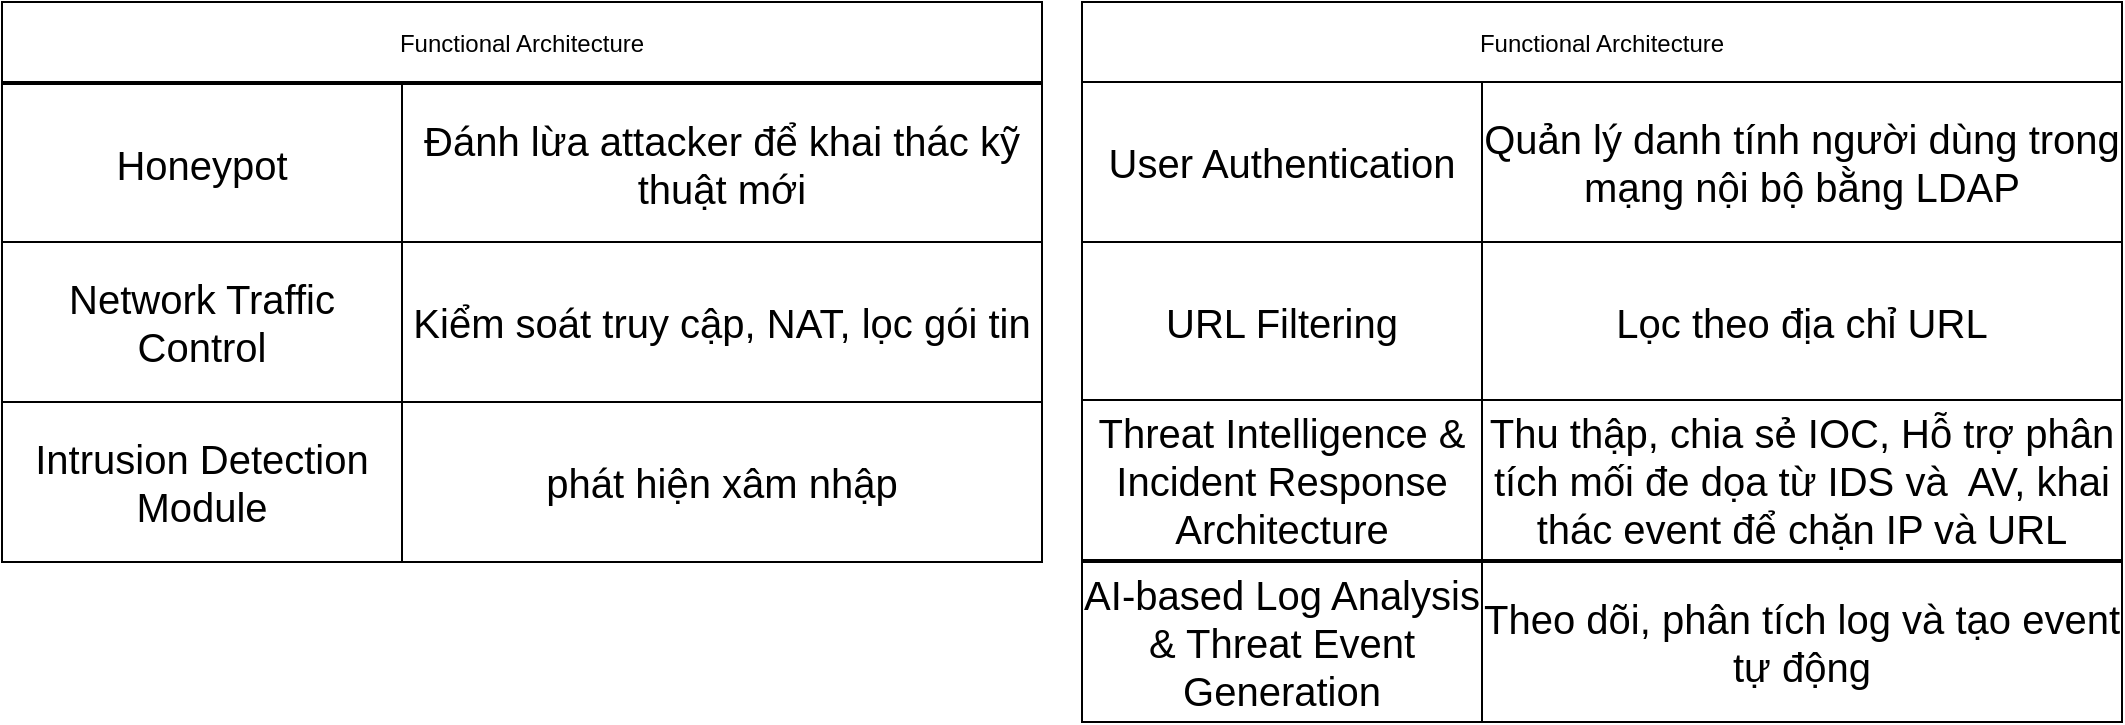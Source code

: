 <mxfile version="27.0.9" pages="4">
  <diagram id="W5bx08cZZ7v7f4tbOv1-" name="Functional Architecture">
    <mxGraphModel dx="359" dy="618" grid="1" gridSize="10" guides="1" tooltips="1" connect="1" arrows="1" fold="1" page="1" pageScale="1" pageWidth="827" pageHeight="1169" math="0" shadow="0">
      <root>
        <mxCell id="0" />
        <mxCell id="1" parent="0" />
        <mxCell id="JuSISAW7sIvU3hPseay5-13" value="Functional Architecture" style="shape=table;childLayout=tableLayout;startSize=40;collapsible=0;recursiveResize=0;expand=0;" parent="1" vertex="1">
          <mxGeometry x="120" y="200" width="520.0" height="280" as="geometry" />
        </mxCell>
        <mxCell id="JuSISAW7sIvU3hPseay5-14" value="" style="shape=tableRow;horizontal=0;swimlaneHead=0;swimlaneBody=0;top=0;left=0;strokeColor=inherit;bottom=0;right=0;dropTarget=0;fontStyle=0;fillColor=none;points=[[0,0.5],[1,0.5]];portConstraint=eastwest;startSize=0;collapsible=0;recursiveResize=0;expand=0;" parent="JuSISAW7sIvU3hPseay5-13" vertex="1">
          <mxGeometry y="40" width="520.0" height="80" as="geometry" />
        </mxCell>
        <mxCell id="JuSISAW7sIvU3hPseay5-15" value="" style="swimlane;swimlaneHead=0;swimlaneBody=0;fontStyle=0;strokeColor=inherit;connectable=0;fillColor=none;startSize=0;collapsible=0;recursiveResize=0;expand=0;" parent="JuSISAW7sIvU3hPseay5-14" vertex="1">
          <mxGeometry width="200" height="80" as="geometry">
            <mxRectangle width="200" height="80" as="alternateBounds" />
          </mxGeometry>
        </mxCell>
        <mxCell id="xKHZZtnygQGAmj8g7xMl-1" value="&lt;font style=&quot;font-size: 20px;&quot;&gt;Honeypot&lt;/font&gt;" style="whiteSpace=wrap;html=1;" parent="JuSISAW7sIvU3hPseay5-15" vertex="1">
          <mxGeometry y="1" width="200" height="79" as="geometry" />
        </mxCell>
        <mxCell id="JuSISAW7sIvU3hPseay5-16" value="" style="swimlane;swimlaneHead=0;swimlaneBody=0;fontStyle=0;strokeColor=inherit;connectable=0;fillColor=none;startSize=0;collapsible=0;recursiveResize=0;expand=0;" parent="JuSISAW7sIvU3hPseay5-14" vertex="1">
          <mxGeometry x="200" width="320" height="80" as="geometry">
            <mxRectangle width="320" height="80" as="alternateBounds" />
          </mxGeometry>
        </mxCell>
        <mxCell id="xKHZZtnygQGAmj8g7xMl-2" value="&lt;span style=&quot;font-size: 20px;&quot;&gt;Đánh lừa attacker để khai thác kỹ thuật mới&lt;/span&gt;" style="whiteSpace=wrap;html=1;" parent="JuSISAW7sIvU3hPseay5-16" vertex="1">
          <mxGeometry y="1" width="320" height="79" as="geometry" />
        </mxCell>
        <mxCell id="JuSISAW7sIvU3hPseay5-17" value="" style="shape=tableRow;horizontal=0;swimlaneHead=0;swimlaneBody=0;top=0;left=0;strokeColor=inherit;bottom=0;right=0;dropTarget=0;fontStyle=0;fillColor=none;points=[[0,0.5],[1,0.5]];portConstraint=eastwest;startSize=0;collapsible=0;recursiveResize=0;expand=0;" parent="JuSISAW7sIvU3hPseay5-13" vertex="1">
          <mxGeometry y="120" width="520.0" height="80" as="geometry" />
        </mxCell>
        <mxCell id="JuSISAW7sIvU3hPseay5-18" value="" style="swimlane;swimlaneHead=0;swimlaneBody=0;fontStyle=0;connectable=0;strokeColor=inherit;fillColor=none;startSize=0;collapsible=0;recursiveResize=0;expand=0;" parent="JuSISAW7sIvU3hPseay5-17" vertex="1">
          <mxGeometry width="200" height="80" as="geometry">
            <mxRectangle width="200" height="80" as="alternateBounds" />
          </mxGeometry>
        </mxCell>
        <mxCell id="xKHZZtnygQGAmj8g7xMl-3" value="&lt;font style=&quot;font-size: 20px;&quot;&gt;Network Traffic Control&lt;/font&gt;" style="whiteSpace=wrap;html=1;" parent="JuSISAW7sIvU3hPseay5-18" vertex="1">
          <mxGeometry width="200" height="80" as="geometry" />
        </mxCell>
        <mxCell id="JuSISAW7sIvU3hPseay5-19" value="" style="swimlane;swimlaneHead=0;swimlaneBody=0;fontStyle=0;connectable=0;strokeColor=inherit;fillColor=none;startSize=0;collapsible=0;recursiveResize=0;expand=0;" parent="JuSISAW7sIvU3hPseay5-17" vertex="1">
          <mxGeometry x="200" width="320" height="80" as="geometry">
            <mxRectangle width="320" height="80" as="alternateBounds" />
          </mxGeometry>
        </mxCell>
        <mxCell id="xKHZZtnygQGAmj8g7xMl-4" value="&lt;font style=&quot;font-size: 20px;&quot;&gt;Kiểm soát truy cập, NAT, lọc gói tin&lt;/font&gt;" style="whiteSpace=wrap;html=1;" parent="JuSISAW7sIvU3hPseay5-19" vertex="1">
          <mxGeometry width="320" height="80" as="geometry" />
        </mxCell>
        <mxCell id="JuSISAW7sIvU3hPseay5-20" value="" style="shape=tableRow;horizontal=0;swimlaneHead=0;swimlaneBody=0;top=0;left=0;strokeColor=inherit;bottom=0;right=0;dropTarget=0;fontStyle=0;fillColor=none;points=[[0,0.5],[1,0.5]];portConstraint=eastwest;startSize=0;collapsible=0;recursiveResize=0;expand=0;" parent="JuSISAW7sIvU3hPseay5-13" vertex="1">
          <mxGeometry y="200" width="520.0" height="80" as="geometry" />
        </mxCell>
        <mxCell id="JuSISAW7sIvU3hPseay5-21" value="" style="swimlane;swimlaneHead=0;swimlaneBody=0;fontStyle=0;connectable=0;strokeColor=inherit;fillColor=none;startSize=0;collapsible=0;recursiveResize=0;expand=0;" parent="JuSISAW7sIvU3hPseay5-20" vertex="1">
          <mxGeometry width="200" height="80" as="geometry">
            <mxRectangle width="200" height="80" as="alternateBounds" />
          </mxGeometry>
        </mxCell>
        <mxCell id="xKHZZtnygQGAmj8g7xMl-5" value="&lt;span style=&quot;font-size: 20px;&quot;&gt;Intrusion Detection Module&lt;/span&gt;" style="whiteSpace=wrap;html=1;" parent="JuSISAW7sIvU3hPseay5-21" vertex="1">
          <mxGeometry width="200" height="80" as="geometry" />
        </mxCell>
        <mxCell id="JuSISAW7sIvU3hPseay5-22" value="" style="swimlane;swimlaneHead=0;swimlaneBody=0;fontStyle=0;connectable=0;strokeColor=inherit;fillColor=none;startSize=0;collapsible=0;recursiveResize=0;expand=0;" parent="JuSISAW7sIvU3hPseay5-20" vertex="1">
          <mxGeometry x="200" width="320" height="80" as="geometry">
            <mxRectangle width="320" height="80" as="alternateBounds" />
          </mxGeometry>
        </mxCell>
        <mxCell id="xKHZZtnygQGAmj8g7xMl-6" value="&lt;font style=&quot;font-size: 20px;&quot;&gt;phát hiện xâm nhập&lt;/font&gt;" style="whiteSpace=wrap;html=1;" parent="JuSISAW7sIvU3hPseay5-22" vertex="1">
          <mxGeometry width="320" height="80" as="geometry" />
        </mxCell>
        <mxCell id="-5YSXQOPqyICx6npvXhQ-83" value="Functional Architecture" style="shape=table;childLayout=tableLayout;startSize=40;collapsible=0;recursiveResize=0;expand=0;" parent="1" vertex="1">
          <mxGeometry x="660" y="200" width="520.0" height="360" as="geometry" />
        </mxCell>
        <mxCell id="-5YSXQOPqyICx6npvXhQ-104" value="" style="shape=tableRow;horizontal=0;swimlaneHead=0;swimlaneBody=0;top=0;left=0;strokeColor=inherit;bottom=0;right=0;dropTarget=0;fontStyle=0;fillColor=none;points=[[0,0.5],[1,0.5]];portConstraint=eastwest;startSize=0;collapsible=0;recursiveResize=0;expand=0;" parent="-5YSXQOPqyICx6npvXhQ-83" vertex="1">
          <mxGeometry y="40" width="520.0" height="80" as="geometry" />
        </mxCell>
        <mxCell id="-5YSXQOPqyICx6npvXhQ-105" value="" style="swimlane;swimlaneHead=0;swimlaneBody=0;fontStyle=0;connectable=0;strokeColor=inherit;fillColor=none;startSize=0;collapsible=0;recursiveResize=0;expand=0;" parent="-5YSXQOPqyICx6npvXhQ-104" vertex="1">
          <mxGeometry width="200" height="80" as="geometry">
            <mxRectangle width="200" height="80" as="alternateBounds" />
          </mxGeometry>
        </mxCell>
        <mxCell id="-5YSXQOPqyICx6npvXhQ-106" value="&lt;font style=&quot;font-size: 20px;&quot;&gt;User Authentication&lt;/font&gt;" style="whiteSpace=wrap;html=1;" parent="-5YSXQOPqyICx6npvXhQ-105" vertex="1">
          <mxGeometry width="200" height="80" as="geometry" />
        </mxCell>
        <mxCell id="-5YSXQOPqyICx6npvXhQ-107" value="" style="swimlane;swimlaneHead=0;swimlaneBody=0;fontStyle=0;connectable=0;strokeColor=inherit;fillColor=none;startSize=0;collapsible=0;recursiveResize=0;expand=0;" parent="-5YSXQOPqyICx6npvXhQ-104" vertex="1">
          <mxGeometry x="200" width="320" height="80" as="geometry">
            <mxRectangle width="320" height="80" as="alternateBounds" />
          </mxGeometry>
        </mxCell>
        <mxCell id="-5YSXQOPqyICx6npvXhQ-108" value="&lt;font style=&quot;font-size: 20px;&quot;&gt;Quản lý danh tính người dùng trong mạng nội bộ bằng LDAP&lt;/font&gt;" style="whiteSpace=wrap;html=1;" parent="-5YSXQOPqyICx6npvXhQ-107" vertex="1">
          <mxGeometry width="320" height="80" as="geometry" />
        </mxCell>
        <mxCell id="-5YSXQOPqyICx6npvXhQ-109" style="shape=tableRow;horizontal=0;swimlaneHead=0;swimlaneBody=0;top=0;left=0;strokeColor=inherit;bottom=0;right=0;dropTarget=0;fontStyle=0;fillColor=none;points=[[0,0.5],[1,0.5]];portConstraint=eastwest;startSize=0;collapsible=0;recursiveResize=0;expand=0;" parent="-5YSXQOPqyICx6npvXhQ-83" vertex="1">
          <mxGeometry y="120" width="520.0" height="79" as="geometry" />
        </mxCell>
        <mxCell id="-5YSXQOPqyICx6npvXhQ-110" style="swimlane;swimlaneHead=0;swimlaneBody=0;fontStyle=0;connectable=0;strokeColor=inherit;fillColor=none;startSize=0;collapsible=0;recursiveResize=0;expand=0;" parent="-5YSXQOPqyICx6npvXhQ-109" vertex="1">
          <mxGeometry width="200" height="79" as="geometry">
            <mxRectangle width="200" height="79" as="alternateBounds" />
          </mxGeometry>
        </mxCell>
        <mxCell id="-5YSXQOPqyICx6npvXhQ-111" value="&lt;font style=&quot;font-size: 20px;&quot;&gt;URL Filtering&lt;/font&gt;" style="whiteSpace=wrap;html=1;" parent="-5YSXQOPqyICx6npvXhQ-110" vertex="1">
          <mxGeometry width="200" height="80" as="geometry" />
        </mxCell>
        <mxCell id="-5YSXQOPqyICx6npvXhQ-112" style="swimlane;swimlaneHead=0;swimlaneBody=0;fontStyle=0;connectable=0;strokeColor=inherit;fillColor=none;startSize=0;collapsible=0;recursiveResize=0;expand=0;" parent="-5YSXQOPqyICx6npvXhQ-109" vertex="1">
          <mxGeometry x="200" width="320" height="79" as="geometry">
            <mxRectangle width="320" height="79" as="alternateBounds" />
          </mxGeometry>
        </mxCell>
        <mxCell id="-5YSXQOPqyICx6npvXhQ-113" value="&lt;font style=&quot;font-size: 20px;&quot;&gt;Lọc theo địa chỉ URL&lt;/font&gt;" style="whiteSpace=wrap;html=1;" parent="-5YSXQOPqyICx6npvXhQ-112" vertex="1">
          <mxGeometry width="320" height="80" as="geometry" />
        </mxCell>
        <mxCell id="-5YSXQOPqyICx6npvXhQ-114" style="shape=tableRow;horizontal=0;swimlaneHead=0;swimlaneBody=0;top=0;left=0;strokeColor=inherit;bottom=0;right=0;dropTarget=0;fontStyle=0;fillColor=none;points=[[0,0.5],[1,0.5]];portConstraint=eastwest;startSize=0;collapsible=0;recursiveResize=0;expand=0;" parent="-5YSXQOPqyICx6npvXhQ-83" vertex="1">
          <mxGeometry y="199" width="520.0" height="81" as="geometry" />
        </mxCell>
        <mxCell id="-5YSXQOPqyICx6npvXhQ-115" style="swimlane;swimlaneHead=0;swimlaneBody=0;fontStyle=0;connectable=0;strokeColor=inherit;fillColor=none;startSize=0;collapsible=0;recursiveResize=0;expand=0;" parent="-5YSXQOPqyICx6npvXhQ-114" vertex="1">
          <mxGeometry width="200" height="81" as="geometry">
            <mxRectangle width="200" height="81" as="alternateBounds" />
          </mxGeometry>
        </mxCell>
        <mxCell id="-5YSXQOPqyICx6npvXhQ-116" value="&lt;font style=&quot;font-size: 20px;&quot;&gt;Threat Intelligence &amp;amp; Incident Response Architecture&lt;/font&gt;" style="whiteSpace=wrap;html=1;" parent="-5YSXQOPqyICx6npvXhQ-115" vertex="1">
          <mxGeometry width="200" height="80" as="geometry" />
        </mxCell>
        <mxCell id="-5YSXQOPqyICx6npvXhQ-117" style="swimlane;swimlaneHead=0;swimlaneBody=0;fontStyle=0;connectable=0;strokeColor=inherit;fillColor=none;startSize=0;collapsible=0;recursiveResize=0;expand=0;" parent="-5YSXQOPqyICx6npvXhQ-114" vertex="1">
          <mxGeometry x="200" width="320" height="81" as="geometry">
            <mxRectangle width="320" height="81" as="alternateBounds" />
          </mxGeometry>
        </mxCell>
        <mxCell id="-5YSXQOPqyICx6npvXhQ-118" value="&lt;font style=&quot;font-size: 20px;&quot;&gt;Thu thập, chia sẻ IOC,&amp;nbsp;Hỗ trợ phân tích mối đe dọa từ IDS và&amp;nbsp; AV,&amp;nbsp;&lt;span style=&quot;background-color: transparent; color: light-dark(rgb(0, 0, 0), rgb(255, 255, 255));&quot;&gt;khai thác event để chặn IP và URL&lt;/span&gt;&lt;/font&gt;" style="whiteSpace=wrap;html=1;" parent="-5YSXQOPqyICx6npvXhQ-117" vertex="1">
          <mxGeometry width="320" height="80" as="geometry" />
        </mxCell>
        <mxCell id="-5YSXQOPqyICx6npvXhQ-119" style="shape=tableRow;horizontal=0;swimlaneHead=0;swimlaneBody=0;top=0;left=0;strokeColor=inherit;bottom=0;right=0;dropTarget=0;fontStyle=0;fillColor=none;points=[[0,0.5],[1,0.5]];portConstraint=eastwest;startSize=0;collapsible=0;recursiveResize=0;expand=0;" parent="-5YSXQOPqyICx6npvXhQ-83" vertex="1">
          <mxGeometry y="280" width="520.0" height="80" as="geometry" />
        </mxCell>
        <mxCell id="-5YSXQOPqyICx6npvXhQ-120" style="swimlane;swimlaneHead=0;swimlaneBody=0;fontStyle=0;connectable=0;strokeColor=inherit;fillColor=none;startSize=0;collapsible=0;recursiveResize=0;expand=0;" parent="-5YSXQOPqyICx6npvXhQ-119" vertex="1">
          <mxGeometry width="200" height="80" as="geometry">
            <mxRectangle width="200" height="80" as="alternateBounds" />
          </mxGeometry>
        </mxCell>
        <mxCell id="-5YSXQOPqyICx6npvXhQ-121" value="&lt;font style=&quot;font-size: 20px;&quot;&gt;AI-based Log Analysis &amp;amp; Threat Event Generation&lt;/font&gt;" style="whiteSpace=wrap;html=1;" parent="-5YSXQOPqyICx6npvXhQ-120" vertex="1">
          <mxGeometry width="200" height="80" as="geometry" />
        </mxCell>
        <mxCell id="-5YSXQOPqyICx6npvXhQ-122" style="swimlane;swimlaneHead=0;swimlaneBody=0;fontStyle=0;connectable=0;strokeColor=inherit;fillColor=none;startSize=0;collapsible=0;recursiveResize=0;expand=0;" parent="-5YSXQOPqyICx6npvXhQ-119" vertex="1">
          <mxGeometry x="200" width="320" height="80" as="geometry">
            <mxRectangle width="320" height="80" as="alternateBounds" />
          </mxGeometry>
        </mxCell>
        <mxCell id="-5YSXQOPqyICx6npvXhQ-123" value="&lt;font style=&quot;font-size: 20px;&quot;&gt;Theo dõi, phân tích log và tạo event tự động&lt;/font&gt;" style="whiteSpace=wrap;html=1;" parent="-5YSXQOPqyICx6npvXhQ-122" vertex="1">
          <mxGeometry width="320" height="80" as="geometry" />
        </mxCell>
      </root>
    </mxGraphModel>
  </diagram>
  <diagram id="NOrHJPYJ1hd9nbYk1TLY" name="Application/Data Architecture">
    <mxGraphModel dx="1281" dy="626" grid="1" gridSize="10" guides="1" tooltips="1" connect="1" arrows="1" fold="1" page="1" pageScale="1" pageWidth="827" pageHeight="1169" math="0" shadow="0">
      <root>
        <mxCell id="0" />
        <mxCell id="1" parent="0" />
        <mxCell id="ZjFUTA1ldBLpVZjNxadu-1" value="&lt;font style=&quot;font-size: 20px;&quot;&gt;USER&lt;/font&gt;" style="rounded=0;whiteSpace=wrap;html=1;" parent="1" vertex="1">
          <mxGeometry y="340" width="120" height="80" as="geometry" />
        </mxCell>
        <mxCell id="ZjFUTA1ldBLpVZjNxadu-2" value="&lt;font style=&quot;font-size: 20px;&quot;&gt;Squid proxy&lt;/font&gt;" style="rounded=0;whiteSpace=wrap;html=1;" parent="1" vertex="1">
          <mxGeometry x="440" y="240" width="120" height="80" as="geometry" />
        </mxCell>
        <mxCell id="ZjFUTA1ldBLpVZjNxadu-3" value="&lt;font style=&quot;font-size: 20px;&quot;&gt;LDAP&lt;/font&gt;" style="rounded=0;whiteSpace=wrap;html=1;" parent="1" vertex="1">
          <mxGeometry x="440" y="120" width="120" height="80" as="geometry" />
        </mxCell>
        <mxCell id="ZjFUTA1ldBLpVZjNxadu-4" value="&lt;font style=&quot;font-size: 20px;&quot;&gt;Internet&lt;/font&gt;" style="ellipse;shape=cloud;whiteSpace=wrap;html=1;direction=west;" parent="1" vertex="1">
          <mxGeometry x="640" y="280" width="159" height="120" as="geometry" />
        </mxCell>
        <mxCell id="ZjFUTA1ldBLpVZjNxadu-6" value="&lt;font style=&quot;font-size: 20px;&quot;&gt;BlackList&lt;/font&gt;" style="ellipse;whiteSpace=wrap;html=1;" parent="1" vertex="1">
          <mxGeometry x="320" y="240" width="80" height="80" as="geometry" />
        </mxCell>
        <mxCell id="ZjFUTA1ldBLpVZjNxadu-12" value="" style="endArrow=none;html=1;rounded=0;entryX=0;entryY=0.5;entryDx=0;entryDy=0;exitX=1;exitY=0.5;exitDx=0;exitDy=0;" parent="1" source="ZjFUTA1ldBLpVZjNxadu-6" target="ZjFUTA1ldBLpVZjNxadu-2" edge="1">
          <mxGeometry width="50" height="50" relative="1" as="geometry">
            <mxPoint x="460" y="360" as="sourcePoint" />
            <mxPoint x="320" y="420" as="targetPoint" />
          </mxGeometry>
        </mxCell>
        <mxCell id="ZjFUTA1ldBLpVZjNxadu-13" value="" style="endArrow=classic;startArrow=classic;html=1;rounded=0;entryX=0.5;entryY=1;entryDx=0;entryDy=0;exitX=0.5;exitY=0;exitDx=0;exitDy=0;" parent="1" source="ZjFUTA1ldBLpVZjNxadu-2" target="ZjFUTA1ldBLpVZjNxadu-3" edge="1">
          <mxGeometry width="50" height="50" relative="1" as="geometry">
            <mxPoint x="460" y="280" as="sourcePoint" />
            <mxPoint x="460" y="240" as="targetPoint" />
          </mxGeometry>
        </mxCell>
        <mxCell id="ZjFUTA1ldBLpVZjNxadu-17" value="&lt;font style=&quot;font-size: 20px;&quot;&gt;IPTABLES&lt;/font&gt;" style="rounded=0;whiteSpace=wrap;html=1;" parent="1" vertex="1">
          <mxGeometry x="160" y="440" width="120" height="80" as="geometry" />
        </mxCell>
        <mxCell id="ZjFUTA1ldBLpVZjNxadu-19" value="&lt;font style=&quot;font-size: 20px;&quot;&gt;Suricata&lt;/font&gt;" style="rounded=0;whiteSpace=wrap;html=1;" parent="1" vertex="1">
          <mxGeometry x="440" y="440" width="120" height="80" as="geometry" />
        </mxCell>
        <mxCell id="ZjFUTA1ldBLpVZjNxadu-27" value="&lt;font style=&quot;font-size: 20px;&quot;&gt;MISP&lt;/font&gt;" style="rounded=0;whiteSpace=wrap;html=1;" parent="1" vertex="1">
          <mxGeometry x="160" y="240" width="120" height="80" as="geometry" />
        </mxCell>
        <mxCell id="ZjFUTA1ldBLpVZjNxadu-28" value="" style="endArrow=classic;startArrow=classic;html=1;rounded=0;" parent="1" target="ZjFUTA1ldBLpVZjNxadu-4" edge="1">
          <mxGeometry width="50" height="50" relative="1" as="geometry">
            <mxPoint x="560" y="340" as="sourcePoint" />
            <mxPoint x="640" y="360" as="targetPoint" />
          </mxGeometry>
        </mxCell>
        <mxCell id="j1oyulVFh6VBeBpYVi5x-2" value="" style="edgeLabel;html=1;align=center;verticalAlign=middle;resizable=0;points=[];strokeColor=default;fontFamily=Helvetica;fontSize=12;fontColor=default;fillColor=default;" parent="ZjFUTA1ldBLpVZjNxadu-28" vertex="1" connectable="0">
          <mxGeometry x="-0.17" y="-3" relative="1" as="geometry">
            <mxPoint as="offset" />
          </mxGeometry>
        </mxCell>
        <mxCell id="j1oyulVFh6VBeBpYVi5x-3" value="" style="edgeLabel;html=1;align=center;verticalAlign=middle;resizable=0;points=[];strokeColor=default;fontFamily=Helvetica;fontSize=12;fontColor=default;fillColor=default;" parent="ZjFUTA1ldBLpVZjNxadu-28" vertex="1" connectable="0">
          <mxGeometry x="0.08" relative="1" as="geometry">
            <mxPoint as="offset" />
          </mxGeometry>
        </mxCell>
        <mxCell id="7PLIG5sxC8z_hRQhBCFo-20" value="&lt;font style=&quot;font-size: 18px;&quot;&gt;1&lt;/font&gt;" style="edgeLabel;html=1;align=center;verticalAlign=middle;resizable=0;points=[];" parent="ZjFUTA1ldBLpVZjNxadu-28" vertex="1" connectable="0">
          <mxGeometry x="-0.019" relative="1" as="geometry">
            <mxPoint as="offset" />
          </mxGeometry>
        </mxCell>
        <mxCell id="ZjFUTA1ldBLpVZjNxadu-32" value="" style="endArrow=none;html=1;rounded=0;" parent="1" edge="1">
          <mxGeometry width="50" height="50" relative="1" as="geometry">
            <mxPoint x="160" y="240" as="sourcePoint" />
            <mxPoint x="160" y="240" as="targetPoint" />
            <Array as="points">
              <mxPoint x="160" y="520" />
              <mxPoint x="240" y="520" />
              <mxPoint x="560" y="520" />
              <mxPoint x="560" y="240" />
            </Array>
          </mxGeometry>
        </mxCell>
        <mxCell id="ZjFUTA1ldBLpVZjNxadu-34" value="&lt;font style=&quot;font-size: 20px;&quot;&gt;ATTACKER&lt;/font&gt;" style="rounded=0;whiteSpace=wrap;html=1;" parent="1" vertex="1">
          <mxGeometry x="640" y="440" width="159" height="80" as="geometry" />
        </mxCell>
        <mxCell id="ZjFUTA1ldBLpVZjNxadu-35" value="" style="endArrow=classic;startArrow=classic;html=1;rounded=0;entryX=0.5;entryY=0;entryDx=0;entryDy=0;" parent="1" source="ZjFUTA1ldBLpVZjNxadu-4" target="ZjFUTA1ldBLpVZjNxadu-34" edge="1">
          <mxGeometry width="50" height="50" relative="1" as="geometry">
            <mxPoint x="800" y="440" as="sourcePoint" />
            <mxPoint x="905" y="450" as="targetPoint" />
          </mxGeometry>
        </mxCell>
        <mxCell id="ZjFUTA1ldBLpVZjNxadu-36" value="" style="endArrow=classic;html=1;rounded=0;entryX=0;entryY=1;entryDx=0;entryDy=0;exitX=1;exitY=0;exitDx=0;exitDy=0;" parent="1" source="ZjFUTA1ldBLpVZjNxadu-17" target="ZjFUTA1ldBLpVZjNxadu-2" edge="1">
          <mxGeometry width="50" height="50" relative="1" as="geometry">
            <mxPoint x="300" y="520" as="sourcePoint" />
            <mxPoint x="350" y="470" as="targetPoint" />
          </mxGeometry>
        </mxCell>
        <mxCell id="7PLIG5sxC8z_hRQhBCFo-15" value="&lt;font style=&quot;font-size: 18px;&quot;&gt;3&lt;/font&gt;" style="edgeLabel;html=1;align=center;verticalAlign=middle;resizable=0;points=[];" parent="ZjFUTA1ldBLpVZjNxadu-36" vertex="1" connectable="0">
          <mxGeometry x="-0.512" y="-1" relative="1" as="geometry">
            <mxPoint as="offset" />
          </mxGeometry>
        </mxCell>
        <mxCell id="ZjFUTA1ldBLpVZjNxadu-37" value="" style="endArrow=classic;html=1;rounded=0;entryX=0.5;entryY=0;entryDx=0;entryDy=0;exitX=0.5;exitY=1;exitDx=0;exitDy=0;" parent="1" source="ZjFUTA1ldBLpVZjNxadu-27" target="ZjFUTA1ldBLpVZjNxadu-17" edge="1">
          <mxGeometry width="50" height="50" relative="1" as="geometry">
            <mxPoint x="220" y="370" as="sourcePoint" />
            <mxPoint x="350" y="330" as="targetPoint" />
            <Array as="points" />
          </mxGeometry>
        </mxCell>
        <mxCell id="7PLIG5sxC8z_hRQhBCFo-17" value="&lt;font style=&quot;font-size: 18px;&quot;&gt;5&lt;/font&gt;" style="edgeLabel;html=1;align=center;verticalAlign=middle;resizable=0;points=[];" parent="ZjFUTA1ldBLpVZjNxadu-37" vertex="1" connectable="0">
          <mxGeometry x="-0.01" relative="1" as="geometry">
            <mxPoint as="offset" />
          </mxGeometry>
        </mxCell>
        <mxCell id="ZjFUTA1ldBLpVZjNxadu-38" value="" style="endArrow=classic;html=1;rounded=0;exitX=1;exitY=0.5;exitDx=0;exitDy=0;" parent="1" source="ZjFUTA1ldBLpVZjNxadu-1" edge="1">
          <mxGeometry width="50" height="50" relative="1" as="geometry">
            <mxPoint x="130" y="380" as="sourcePoint" />
            <mxPoint x="160" y="380" as="targetPoint" />
          </mxGeometry>
        </mxCell>
        <mxCell id="7PLIG5sxC8z_hRQhBCFo-13" value="&lt;font style=&quot;font-size: 18px;&quot;&gt;1&lt;/font&gt;" style="edgeLabel;html=1;align=center;verticalAlign=middle;resizable=0;points=[];" parent="ZjFUTA1ldBLpVZjNxadu-38" vertex="1" connectable="0">
          <mxGeometry x="-0.005" y="-1" relative="1" as="geometry">
            <mxPoint as="offset" />
          </mxGeometry>
        </mxCell>
        <mxCell id="rvyhzu7kZMqw6Y3KACbU-1" value="" style="endArrow=classic;startArrow=classic;html=1;rounded=0;entryX=0;entryY=0.5;entryDx=0;entryDy=0;exitX=1;exitY=0.5;exitDx=0;exitDy=0;" parent="1" source="ZjFUTA1ldBLpVZjNxadu-17" target="ZjFUTA1ldBLpVZjNxadu-19" edge="1">
          <mxGeometry width="50" height="50" relative="1" as="geometry">
            <mxPoint x="220" y="400" as="sourcePoint" />
            <mxPoint x="220" y="280" as="targetPoint" />
          </mxGeometry>
        </mxCell>
        <mxCell id="j1oyulVFh6VBeBpYVi5x-4" value="" style="edgeLabel;html=1;align=center;verticalAlign=middle;resizable=0;points=[];strokeColor=default;fontFamily=Helvetica;fontSize=12;fontColor=default;fillColor=default;" parent="rvyhzu7kZMqw6Y3KACbU-1" vertex="1" connectable="0">
          <mxGeometry x="-0.04" relative="1" as="geometry">
            <mxPoint as="offset" />
          </mxGeometry>
        </mxCell>
        <mxCell id="j1oyulVFh6VBeBpYVi5x-6" value="" style="edgeLabel;html=1;align=center;verticalAlign=middle;resizable=0;points=[];strokeColor=default;fontFamily=Helvetica;fontSize=12;fontColor=default;fillColor=default;" parent="rvyhzu7kZMqw6Y3KACbU-1" vertex="1" connectable="0">
          <mxGeometry x="-0.04" y="-2" relative="1" as="geometry">
            <mxPoint as="offset" />
          </mxGeometry>
        </mxCell>
        <mxCell id="j1oyulVFh6VBeBpYVi5x-7" value="" style="edgeLabel;html=1;align=center;verticalAlign=middle;resizable=0;points=[];strokeColor=default;fontFamily=Helvetica;fontSize=12;fontColor=default;fillColor=default;" parent="rvyhzu7kZMqw6Y3KACbU-1" vertex="1" connectable="0">
          <mxGeometry x="-0.09" y="-1" relative="1" as="geometry">
            <mxPoint as="offset" />
          </mxGeometry>
        </mxCell>
        <mxCell id="j1oyulVFh6VBeBpYVi5x-8" value="" style="edgeLabel;html=1;align=center;verticalAlign=middle;resizable=0;points=[];strokeColor=default;fontFamily=Helvetica;fontSize=12;fontColor=default;fillColor=default;" parent="rvyhzu7kZMqw6Y3KACbU-1" vertex="1" connectable="0">
          <mxGeometry x="0.01" y="-3" relative="1" as="geometry">
            <mxPoint as="offset" />
          </mxGeometry>
        </mxCell>
        <mxCell id="7PLIG5sxC8z_hRQhBCFo-14" value="&lt;font style=&quot;font-size: 18px;&quot;&gt;2&lt;/font&gt;" style="edgeLabel;html=1;align=center;verticalAlign=middle;resizable=0;points=[];" parent="rvyhzu7kZMqw6Y3KACbU-1" vertex="1" connectable="0">
          <mxGeometry x="-0.003" relative="1" as="geometry">
            <mxPoint as="offset" />
          </mxGeometry>
        </mxCell>
        <mxCell id="rvyhzu7kZMqw6Y3KACbU-14" value="" style="endArrow=classic;html=1;rounded=0;entryX=0;entryY=0.5;entryDx=0;entryDy=0;exitX=1;exitY=0.5;exitDx=0;exitDy=0;" parent="1" source="ZjFUTA1ldBLpVZjNxadu-27" target="ZjFUTA1ldBLpVZjNxadu-6" edge="1">
          <mxGeometry width="50" height="50" relative="1" as="geometry">
            <mxPoint x="380" y="280" as="sourcePoint" />
            <mxPoint x="460" y="410" as="targetPoint" />
          </mxGeometry>
        </mxCell>
        <mxCell id="7PLIG5sxC8z_hRQhBCFo-18" value="&lt;font style=&quot;font-size: 18px;&quot;&gt;5&lt;/font&gt;" style="edgeLabel;html=1;align=center;verticalAlign=middle;resizable=0;points=[];" parent="rvyhzu7kZMqw6Y3KACbU-14" vertex="1" connectable="0">
          <mxGeometry x="-0.06" y="-1" relative="1" as="geometry">
            <mxPoint as="offset" />
          </mxGeometry>
        </mxCell>
        <mxCell id="7PLIG5sxC8z_hRQhBCFo-2" value="" style="endArrow=classic;startArrow=classic;html=1;rounded=0;entryX=0;entryY=0;entryDx=0;entryDy=0;exitX=1;exitY=1;exitDx=0;exitDy=0;" parent="1" source="ZjFUTA1ldBLpVZjNxadu-27" target="ZjFUTA1ldBLpVZjNxadu-19" edge="1">
          <mxGeometry width="50" height="50" relative="1" as="geometry">
            <mxPoint x="290" y="440" as="sourcePoint" />
            <mxPoint x="290" y="520" as="targetPoint" />
          </mxGeometry>
        </mxCell>
        <mxCell id="7PLIG5sxC8z_hRQhBCFo-3" value="" style="edgeLabel;html=1;align=center;verticalAlign=middle;resizable=0;points=[];strokeColor=default;fontFamily=Helvetica;fontSize=12;fontColor=default;fillColor=default;" parent="7PLIG5sxC8z_hRQhBCFo-2" vertex="1" connectable="0">
          <mxGeometry x="-0.04" relative="1" as="geometry">
            <mxPoint as="offset" />
          </mxGeometry>
        </mxCell>
        <mxCell id="7PLIG5sxC8z_hRQhBCFo-4" value="" style="edgeLabel;html=1;align=center;verticalAlign=middle;resizable=0;points=[];strokeColor=default;fontFamily=Helvetica;fontSize=12;fontColor=default;fillColor=default;" parent="7PLIG5sxC8z_hRQhBCFo-2" vertex="1" connectable="0">
          <mxGeometry x="-0.04" y="-2" relative="1" as="geometry">
            <mxPoint as="offset" />
          </mxGeometry>
        </mxCell>
        <mxCell id="7PLIG5sxC8z_hRQhBCFo-5" value="" style="edgeLabel;html=1;align=center;verticalAlign=middle;resizable=0;points=[];strokeColor=default;fontFamily=Helvetica;fontSize=12;fontColor=default;fillColor=default;" parent="7PLIG5sxC8z_hRQhBCFo-2" vertex="1" connectable="0">
          <mxGeometry x="-0.09" y="-1" relative="1" as="geometry">
            <mxPoint as="offset" />
          </mxGeometry>
        </mxCell>
        <mxCell id="7PLIG5sxC8z_hRQhBCFo-6" value="" style="edgeLabel;html=1;align=center;verticalAlign=middle;resizable=0;points=[];strokeColor=default;fontFamily=Helvetica;fontSize=12;fontColor=default;fillColor=default;" parent="7PLIG5sxC8z_hRQhBCFo-2" vertex="1" connectable="0">
          <mxGeometry x="0.01" y="-3" relative="1" as="geometry">
            <mxPoint as="offset" />
          </mxGeometry>
        </mxCell>
        <mxCell id="7PLIG5sxC8z_hRQhBCFo-16" value="&lt;font style=&quot;font-size: 18px;&quot;&gt;4&lt;/font&gt;" style="edgeLabel;html=1;align=center;verticalAlign=middle;resizable=0;points=[];" parent="7PLIG5sxC8z_hRQhBCFo-2" vertex="1" connectable="0">
          <mxGeometry x="0.5" relative="1" as="geometry">
            <mxPoint as="offset" />
          </mxGeometry>
        </mxCell>
        <mxCell id="7PLIG5sxC8z_hRQhBCFo-7" value="&lt;font style=&quot;font-size: 20px;&quot;&gt;Honeypot&lt;/font&gt;" style="rounded=0;whiteSpace=wrap;html=1;" parent="1" vertex="1">
          <mxGeometry x="160" y="120" width="120" height="80" as="geometry" />
        </mxCell>
        <mxCell id="7PLIG5sxC8z_hRQhBCFo-8" value="" style="endArrow=classic;html=1;rounded=0;exitX=0.5;exitY=1;exitDx=0;exitDy=0;" parent="1" source="7PLIG5sxC8z_hRQhBCFo-7" target="ZjFUTA1ldBLpVZjNxadu-27" edge="1">
          <mxGeometry width="50" height="50" relative="1" as="geometry">
            <mxPoint x="320" y="190" as="sourcePoint" />
            <mxPoint x="320" y="310" as="targetPoint" />
            <Array as="points" />
          </mxGeometry>
        </mxCell>
        <mxCell id="7PLIG5sxC8z_hRQhBCFo-19" value="&lt;font style=&quot;font-size: 18px;&quot;&gt;6&lt;/font&gt;" style="edgeLabel;html=1;align=center;verticalAlign=middle;resizable=0;points=[];" parent="7PLIG5sxC8z_hRQhBCFo-8" vertex="1" connectable="0">
          <mxGeometry x="-0.2" relative="1" as="geometry">
            <mxPoint as="offset" />
          </mxGeometry>
        </mxCell>
        <mxCell id="7PLIG5sxC8z_hRQhBCFo-10" value="&lt;font style=&quot;font-size: 18px;&quot;&gt;&lt;b&gt;Next Generation Firewall&lt;/b&gt;&lt;/font&gt;" style="text;html=1;align=center;verticalAlign=middle;resizable=0;points=[];autosize=1;strokeColor=none;fillColor=none;" parent="1" vertex="1">
          <mxGeometry x="245" y="360" width="230" height="40" as="geometry" />
        </mxCell>
      </root>
    </mxGraphModel>
  </diagram>
  <diagram name="Tổng Quan" id="fGnqYOuXnJ0sXflm6pWQ">
    <mxGraphModel dx="3156" dy="1138" grid="1" gridSize="10" guides="1" tooltips="1" connect="1" arrows="1" fold="1" page="1" pageScale="1" pageWidth="827" pageHeight="1169" math="0" shadow="0">
      <root>
        <mxCell id="0" />
        <mxCell id="1" parent="0" />
        <mxCell id="E72xjIkjWtBL2fp1cBYB-2" value="" style="fontColor=#0066CC;verticalAlign=top;verticalLabelPosition=bottom;labelPosition=center;align=center;html=1;outlineConnect=0;fillColor=#CCCCCC;strokeColor=#6881B3;gradientColor=none;gradientDirection=north;strokeWidth=2;shape=mxgraph.networks.pc;" parent="1" vertex="1">
          <mxGeometry x="-802.5" y="645" width="160" height="120" as="geometry" />
        </mxCell>
        <mxCell id="E72xjIkjWtBL2fp1cBYB-3" value="cc" style="fontColor=#0066CC;verticalAlign=top;verticalLabelPosition=bottom;labelPosition=center;align=center;html=1;outlineConnect=0;fillColor=#CCCCCC;strokeColor=#6881B3;gradientColor=none;gradientDirection=north;strokeWidth=2;shape=mxgraph.networks.pc;" parent="1" vertex="1">
          <mxGeometry x="-362.5" y="360" width="160" height="120" as="geometry" />
        </mxCell>
        <mxCell id="E72xjIkjWtBL2fp1cBYB-4" value="" style="fontColor=#0066CC;verticalAlign=top;verticalLabelPosition=bottom;labelPosition=center;align=center;html=1;outlineConnect=0;fillColor=#CCCCCC;strokeColor=#6881B3;gradientColor=none;gradientDirection=north;strokeWidth=2;shape=mxgraph.networks.firewall;" parent="1" vertex="1">
          <mxGeometry x="-559.5" y="595" width="200" height="200" as="geometry" />
        </mxCell>
        <mxCell id="E72xjIkjWtBL2fp1cBYB-10" value="&lt;span style=&quot;font-size: 20px;&quot;&gt;VM - User&lt;/span&gt;" style="text;html=1;align=center;verticalAlign=middle;whiteSpace=wrap;rounded=0;" parent="1" vertex="1">
          <mxGeometry x="-762.5" y="660" width="120" height="70" as="geometry" />
        </mxCell>
        <mxCell id="E72xjIkjWtBL2fp1cBYB-11" value="&lt;font style=&quot;font-size: 20px;&quot;&gt;VM - LDAP&lt;/font&gt;" style="text;html=1;align=center;verticalAlign=middle;whiteSpace=wrap;rounded=0;" parent="1" vertex="1">
          <mxGeometry x="-322.5" y="370" width="120" height="70" as="geometry" />
        </mxCell>
        <mxCell id="E72xjIkjWtBL2fp1cBYB-28" value="" style="endArrow=classic;startArrow=classic;html=1;rounded=0;exitX=1;exitY=0.5;exitDx=0;exitDy=0;exitPerimeter=0;" parent="1" source="E72xjIkjWtBL2fp1cBYB-4" target="E72xjIkjWtBL2fp1cBYB-47" edge="1">
          <mxGeometry width="50" height="50" relative="1" as="geometry">
            <mxPoint x="-459.5" y="491.54" as="sourcePoint" />
            <mxPoint x="-460.5" y="445" as="targetPoint" />
          </mxGeometry>
        </mxCell>
        <mxCell id="E72xjIkjWtBL2fp1cBYB-29" value="" style="endArrow=classic;startArrow=classic;html=1;rounded=0;exitX=1;exitY=0.5;exitDx=0;exitDy=0;entryX=0;entryY=0.5;entryDx=0;entryDy=0;entryPerimeter=0;" parent="1" source="E72xjIkjWtBL2fp1cBYB-10" target="E72xjIkjWtBL2fp1cBYB-4" edge="1">
          <mxGeometry width="50" height="50" relative="1" as="geometry">
            <mxPoint x="-649.5" y="695" as="sourcePoint" />
            <mxPoint x="-869.5" y="575" as="targetPoint" />
          </mxGeometry>
        </mxCell>
        <mxCell id="E72xjIkjWtBL2fp1cBYB-47" value="" style="fontColor=#0066CC;verticalAlign=top;verticalLabelPosition=bottom;labelPosition=center;align=center;html=1;outlineConnect=0;fillColor=#CCCCCC;strokeColor=#6881B3;gradientColor=none;gradientDirection=north;strokeWidth=2;shape=mxgraph.networks.laptop;direction=east;" parent="1" vertex="1">
          <mxGeometry x="-283.63" y="630" width="241.5" height="137.5" as="geometry" />
        </mxCell>
        <mxCell id="E72xjIkjWtBL2fp1cBYB-48" value="&lt;font style=&quot;font-size: 30px;&quot;&gt;Attacker&lt;/font&gt;" style="text;html=1;align=center;verticalAlign=middle;whiteSpace=wrap;rounded=0;" parent="1" vertex="1">
          <mxGeometry x="-197.88" y="670" width="60" height="27.5" as="geometry" />
        </mxCell>
        <mxCell id="E72xjIkjWtBL2fp1cBYB-50" value="&lt;font style=&quot;font-size: 30px;&quot;&gt;192.168.255.128&lt;/font&gt;" style="text;html=1;align=center;verticalAlign=middle;whiteSpace=wrap;rounded=0;" parent="1" vertex="1">
          <mxGeometry x="-280" y="775" width="224.25" height="51" as="geometry" />
        </mxCell>
        <mxCell id="E72xjIkjWtBL2fp1cBYB-51" value="&lt;font style=&quot;font-size: 30px;&quot;&gt;192.168.100.20&lt;/font&gt;" style="text;html=1;align=center;verticalAlign=middle;whiteSpace=wrap;rounded=0;fontSize=20;" parent="1" vertex="1">
          <mxGeometry x="-820" y="785" width="195" height="30" as="geometry" />
        </mxCell>
        <mxCell id="E72xjIkjWtBL2fp1cBYB-52" value="&lt;font style=&quot;font-size: 30px;&quot;&gt;192.168.100.40&lt;/font&gt;" style="text;html=1;align=center;verticalAlign=middle;whiteSpace=wrap;rounded=0;fontSize=20;" parent="1" vertex="1">
          <mxGeometry x="-370" y="495" width="215" height="30" as="geometry" />
        </mxCell>
        <mxCell id="E72xjIkjWtBL2fp1cBYB-56" value="&lt;font style=&quot;font-size: 30px;&quot;&gt;192.168.100.1&lt;/font&gt;&lt;div&gt;&lt;font style=&quot;font-size: 30px;&quot;&gt;192.168.255.100&lt;/font&gt;&lt;/div&gt;&lt;div&gt;&lt;font style=&quot;font-size: 30px;&quot;&gt;VM - Firewall&lt;/font&gt;&lt;/div&gt;" style="text;html=1;align=center;verticalAlign=middle;whiteSpace=wrap;rounded=0;fontSize=20;" parent="1" vertex="1">
          <mxGeometry x="-584.5" y="815" width="250" height="140" as="geometry" />
        </mxCell>
        <mxCell id="-fsY6YWZY8oDsnwDN8Gz-4" value="" style="fontColor=#0066CC;verticalAlign=top;verticalLabelPosition=bottom;labelPosition=center;align=center;html=1;outlineConnect=0;fillColor=#CCCCCC;strokeColor=#6881B3;gradientColor=none;gradientDirection=north;strokeWidth=2;shape=mxgraph.networks.pc;" parent="1" vertex="1">
          <mxGeometry x="-722.5" y="360" width="160" height="120" as="geometry" />
        </mxCell>
        <mxCell id="-fsY6YWZY8oDsnwDN8Gz-5" value="&lt;span style=&quot;font-size: 20px;&quot;&gt;VM - Honeypot&lt;/span&gt;" style="text;html=1;align=center;verticalAlign=middle;whiteSpace=wrap;rounded=0;" parent="1" vertex="1">
          <mxGeometry x="-682.5" y="375" width="120" height="70" as="geometry" />
        </mxCell>
        <mxCell id="-fsY6YWZY8oDsnwDN8Gz-6" value="&lt;font style=&quot;font-size: 30px;&quot;&gt;192.168.100.10&lt;/font&gt;" style="text;html=1;align=center;verticalAlign=middle;whiteSpace=wrap;rounded=0;fontSize=20;" parent="1" vertex="1">
          <mxGeometry x="-740" y="500" width="195" height="30" as="geometry" />
        </mxCell>
        <mxCell id="-fsY6YWZY8oDsnwDN8Gz-7" value="" style="endArrow=classic;startArrow=classic;html=1;rounded=0;exitX=1;exitY=1;exitDx=0;exitDy=0;entryX=0.5;entryY=0;entryDx=0;entryDy=0;entryPerimeter=0;" parent="1" source="-fsY6YWZY8oDsnwDN8Gz-5" target="E72xjIkjWtBL2fp1cBYB-4" edge="1">
          <mxGeometry width="50" height="50" relative="1" as="geometry">
            <mxPoint x="-579.5" y="535" as="sourcePoint" />
            <mxPoint x="-489.5" y="535" as="targetPoint" />
          </mxGeometry>
        </mxCell>
        <mxCell id="-fsY6YWZY8oDsnwDN8Gz-8" value="" style="endArrow=classic;startArrow=classic;html=1;rounded=0;exitX=0.5;exitY=0;exitDx=0;exitDy=0;entryX=0;entryY=0.85;entryDx=0;entryDy=0;entryPerimeter=0;exitPerimeter=0;" parent="1" source="E72xjIkjWtBL2fp1cBYB-4" target="E72xjIkjWtBL2fp1cBYB-3" edge="1">
          <mxGeometry width="50" height="50" relative="1" as="geometry">
            <mxPoint x="-289.5" y="525" as="sourcePoint" />
            <mxPoint x="-199.5" y="525" as="targetPoint" />
          </mxGeometry>
        </mxCell>
      </root>
    </mxGraphModel>
  </diagram>
  <diagram id="GYM9Qn3dFi8zSAUkqG6s" name="Chi Tiết">
    <mxGraphModel dx="2562" dy="1252" grid="1" gridSize="10" guides="1" tooltips="1" connect="1" arrows="1" fold="1" page="1" pageScale="1" pageWidth="827" pageHeight="1169" math="0" shadow="0">
      <root>
        <mxCell id="0" />
        <mxCell id="1" parent="0" />
        <mxCell id="iIJb_Gb1oXng-KHHK2H2-1" value="" style="rounded=1;whiteSpace=wrap;html=1;" vertex="1" parent="1">
          <mxGeometry x="870" y="500" width="560" height="406.54" as="geometry" />
        </mxCell>
        <mxCell id="iIJb_Gb1oXng-KHHK2H2-2" value="" style="fontColor=#0066CC;verticalAlign=top;verticalLabelPosition=bottom;labelPosition=center;align=center;html=1;outlineConnect=0;fillColor=#CCCCCC;strokeColor=#6881B3;gradientColor=none;gradientDirection=north;strokeWidth=2;shape=mxgraph.networks.pc;" vertex="1" parent="1">
          <mxGeometry x="460" y="1090" width="160" height="120" as="geometry" />
        </mxCell>
        <mxCell id="iIJb_Gb1oXng-KHHK2H2-3" value="" style="fontColor=#0066CC;verticalAlign=top;verticalLabelPosition=bottom;labelPosition=center;align=center;html=1;outlineConnect=0;fillColor=#CCCCCC;strokeColor=#6881B3;gradientColor=none;gradientDirection=north;strokeWidth=2;shape=mxgraph.networks.pc;" vertex="1" parent="1">
          <mxGeometry x="660" y="1090" width="160" height="120" as="geometry" />
        </mxCell>
        <mxCell id="iIJb_Gb1oXng-KHHK2H2-4" value="" style="fontColor=#0066CC;verticalAlign=top;verticalLabelPosition=bottom;labelPosition=center;align=center;html=1;outlineConnect=0;fillColor=#CCCCCC;strokeColor=#6881B3;gradientColor=none;gradientDirection=north;strokeWidth=2;shape=mxgraph.networks.firewall;" vertex="1" parent="1">
          <mxGeometry x="540" y="640" width="200" height="200" as="geometry" />
        </mxCell>
        <mxCell id="iIJb_Gb1oXng-KHHK2H2-5" value="" style="fontColor=#0066CC;verticalAlign=top;verticalLabelPosition=bottom;labelPosition=center;align=center;html=1;outlineConnect=0;fillColor=#CCCCCC;strokeColor=#6881B3;gradientColor=none;gradientDirection=north;strokeWidth=2;shape=mxgraph.networks.web_server;" vertex="1" parent="1">
          <mxGeometry x="280" y="680" width="120" height="120" as="geometry" />
        </mxCell>
        <mxCell id="iIJb_Gb1oXng-KHHK2H2-6" value="" style="endArrow=none;dashed=1;html=1;dashPattern=1 3;strokeWidth=2;rounded=0;" edge="1" parent="1">
          <mxGeometry width="50" height="50" relative="1" as="geometry">
            <mxPoint x="240" y="640" as="sourcePoint" />
            <mxPoint x="240" y="640" as="targetPoint" />
            <Array as="points">
              <mxPoint x="440" y="640" />
              <mxPoint x="440" y="840" />
              <mxPoint x="240" y="840" />
            </Array>
          </mxGeometry>
        </mxCell>
        <mxCell id="iIJb_Gb1oXng-KHHK2H2-8" value="" style="fontColor=#0066CC;verticalAlign=top;verticalLabelPosition=bottom;labelPosition=center;align=center;html=1;outlineConnect=0;fillColor=#CCCCCC;strokeColor=#6881B3;gradientColor=none;gradientDirection=north;strokeWidth=2;shape=mxgraph.networks.switch;" vertex="1" parent="1">
          <mxGeometry x="541" y="920" width="200" height="80" as="geometry" />
        </mxCell>
        <mxCell id="iIJb_Gb1oXng-KHHK2H2-9" value="&lt;span style=&quot;font-size: 20px;&quot;&gt;DVWA&lt;/span&gt;" style="text;html=1;align=center;verticalAlign=middle;whiteSpace=wrap;rounded=0;" vertex="1" parent="1">
          <mxGeometry x="280" y="650" width="120" height="30" as="geometry" />
        </mxCell>
        <mxCell id="iIJb_Gb1oXng-KHHK2H2-10" value="&lt;font style=&quot;font-size: 30px;&quot;&gt;DMZ&lt;/font&gt;" style="text;html=1;align=center;verticalAlign=middle;whiteSpace=wrap;rounded=0;" vertex="1" parent="1">
          <mxGeometry x="280" y="810" width="120" height="30" as="geometry" />
        </mxCell>
        <mxCell id="iIJb_Gb1oXng-KHHK2H2-11" value="&lt;span style=&quot;font-size: 20px;&quot;&gt;User&lt;/span&gt;" style="text;html=1;align=center;verticalAlign=middle;whiteSpace=wrap;rounded=0;" vertex="1" parent="1">
          <mxGeometry x="500" y="1100" width="120" height="70" as="geometry" />
        </mxCell>
        <mxCell id="iIJb_Gb1oXng-KHHK2H2-12" value="&lt;font style=&quot;font-size: 20px;&quot;&gt;LDAP&lt;/font&gt;" style="text;html=1;align=center;verticalAlign=middle;whiteSpace=wrap;rounded=0;" vertex="1" parent="1">
          <mxGeometry x="700" y="1100" width="120" height="70" as="geometry" />
        </mxCell>
        <mxCell id="iIJb_Gb1oXng-KHHK2H2-13" value="&lt;font style=&quot;font-size: 30px;&quot;&gt;192.168.100.0/24&lt;/font&gt;" style="text;html=1;align=center;verticalAlign=middle;whiteSpace=wrap;rounded=0;fontSize=20;" vertex="1" parent="1">
          <mxGeometry x="515" y="1240" width="250" height="30" as="geometry" />
        </mxCell>
        <mxCell id="iIJb_Gb1oXng-KHHK2H2-14" value="" style="endArrow=classic;startArrow=classic;html=1;rounded=0;entryX=0.88;entryY=0.5;entryDx=0;entryDy=0;entryPerimeter=0;" edge="1" parent="1" source="iIJb_Gb1oXng-KHHK2H2-4" target="iIJb_Gb1oXng-KHHK2H2-5">
          <mxGeometry width="50" height="50" relative="1" as="geometry">
            <mxPoint x="630" y="1030" as="sourcePoint" />
            <mxPoint x="340" y="740" as="targetPoint" />
          </mxGeometry>
        </mxCell>
        <mxCell id="iIJb_Gb1oXng-KHHK2H2-15" value="" style="endArrow=classic;startArrow=classic;html=1;rounded=0;entryX=0.5;entryY=1;entryDx=0;entryDy=0;entryPerimeter=0;exitX=0.5;exitY=0;exitDx=0;exitDy=0;exitPerimeter=0;" edge="1" parent="1" source="iIJb_Gb1oXng-KHHK2H2-36" target="iIJb_Gb1oXng-KHHK2H2-4">
          <mxGeometry width="50" height="50" relative="1" as="geometry">
            <mxPoint x="460" y="830" as="sourcePoint" />
            <mxPoint x="510" y="780" as="targetPoint" />
          </mxGeometry>
        </mxCell>
        <mxCell id="iIJb_Gb1oXng-KHHK2H2-16" value="" style="endArrow=classic;startArrow=classic;html=1;rounded=0;entryX=0.5;entryY=1;entryDx=0;entryDy=0;entryPerimeter=0;exitX=0.5;exitY=0.07;exitDx=0;exitDy=0;exitPerimeter=0;" edge="1" parent="1" source="iIJb_Gb1oXng-KHHK2H2-2" target="iIJb_Gb1oXng-KHHK2H2-8">
          <mxGeometry width="50" height="50" relative="1" as="geometry">
            <mxPoint x="381" y="910" as="sourcePoint" />
            <mxPoint x="431" y="860" as="targetPoint" />
          </mxGeometry>
        </mxCell>
        <mxCell id="iIJb_Gb1oXng-KHHK2H2-17" value="" style="endArrow=classic;startArrow=classic;html=1;rounded=0;exitX=0.5;exitY=0.07;exitDx=0;exitDy=0;exitPerimeter=0;" edge="1" parent="1" source="iIJb_Gb1oXng-KHHK2H2-3">
          <mxGeometry width="50" height="50" relative="1" as="geometry">
            <mxPoint x="381" y="1040" as="sourcePoint" />
            <mxPoint x="641" y="1000" as="targetPoint" />
          </mxGeometry>
        </mxCell>
        <mxCell id="iIJb_Gb1oXng-KHHK2H2-18" value="" style="html=1;outlineConnect=0;fillColor=#CCCCCC;strokeColor=#6881B3;gradientColor=none;gradientDirection=north;strokeWidth=2;shape=mxgraph.networks.cloud;fontColor=#ffffff;" vertex="1" parent="1">
          <mxGeometry x="541" y="280" width="200" height="120" as="geometry" />
        </mxCell>
        <mxCell id="iIJb_Gb1oXng-KHHK2H2-19" value="" style="endArrow=classic;startArrow=classic;html=1;rounded=0;entryX=0.5;entryY=1;entryDx=0;entryDy=0;entryPerimeter=0;" edge="1" parent="1" source="iIJb_Gb1oXng-KHHK2H2-4" target="iIJb_Gb1oXng-KHHK2H2-33">
          <mxGeometry width="50" height="50" relative="1" as="geometry">
            <mxPoint x="560" y="790" as="sourcePoint" />
            <mxPoint x="610" y="740" as="targetPoint" />
          </mxGeometry>
        </mxCell>
        <mxCell id="iIJb_Gb1oXng-KHHK2H2-23" value="&lt;font style=&quot;font-size: 30px;&quot;&gt;Internet&lt;/font&gt;" style="text;html=1;align=center;verticalAlign=middle;whiteSpace=wrap;rounded=0;fontSize=20;" vertex="1" parent="1">
          <mxGeometry x="540" y="320" width="200" height="80" as="geometry" />
        </mxCell>
        <mxCell id="iIJb_Gb1oXng-KHHK2H2-24" value="&lt;font style=&quot;font-size: 20px;&quot;&gt;IP Table&lt;/font&gt;" style="rounded=1;whiteSpace=wrap;html=1;" vertex="1" parent="1">
          <mxGeometry x="909.73" y="530" width="120" height="80" as="geometry" />
        </mxCell>
        <mxCell id="iIJb_Gb1oXng-KHHK2H2-25" value="&lt;font style=&quot;font-size: 20px;&quot;&gt;ClamAV&lt;/font&gt;" style="rounded=1;whiteSpace=wrap;html=1;" vertex="1" parent="1">
          <mxGeometry x="1029.73" y="790.0" width="120" height="80" as="geometry" />
        </mxCell>
        <mxCell id="iIJb_Gb1oXng-KHHK2H2-26" value="&lt;span style=&quot;font-size: 20px;&quot;&gt;Snort&lt;/span&gt;" style="rounded=1;whiteSpace=wrap;html=1;" vertex="1" parent="1">
          <mxGeometry x="908.73" y="678.46" width="121" height="81.54" as="geometry" />
        </mxCell>
        <mxCell id="iIJb_Gb1oXng-KHHK2H2-27" value="&lt;font style=&quot;font-size: 20px;&quot;&gt;Squid&lt;/font&gt;" style="rounded=1;whiteSpace=wrap;html=1;" vertex="1" parent="1">
          <mxGeometry x="1250" y="530" width="120" height="80" as="geometry" />
        </mxCell>
        <mxCell id="iIJb_Gb1oXng-KHHK2H2-29" value="" style="endArrow=classic;html=1;rounded=0;entryX=0.5;entryY=0;entryDx=0;entryDy=0;exitX=0.5;exitY=1;exitDx=0;exitDy=0;" edge="1" parent="1" source="iIJb_Gb1oXng-KHHK2H2-24" target="iIJb_Gb1oXng-KHHK2H2-26">
          <mxGeometry width="50" height="50" relative="1" as="geometry">
            <mxPoint x="959.23" y="725" as="sourcePoint" />
            <mxPoint x="1069.23" y="695" as="targetPoint" />
          </mxGeometry>
        </mxCell>
        <mxCell id="iIJb_Gb1oXng-KHHK2H2-30" value="" style="endArrow=classic;html=1;rounded=0;" edge="1" parent="1">
          <mxGeometry width="50" height="50" relative="1" as="geometry">
            <mxPoint x="1130" y="985" as="sourcePoint" />
            <mxPoint x="1130" y="985" as="targetPoint" />
          </mxGeometry>
        </mxCell>
        <mxCell id="iIJb_Gb1oXng-KHHK2H2-32" value="&lt;font style=&quot;font-size: 30px;&quot;&gt;NGFW&lt;/font&gt;" style="text;html=1;align=center;verticalAlign=middle;whiteSpace=wrap;rounded=0;" vertex="1" parent="1">
          <mxGeometry x="1090" y="650" width="120" height="80" as="geometry" />
        </mxCell>
        <mxCell id="iIJb_Gb1oXng-KHHK2H2-33" value="" style="fontColor=#0066CC;verticalAlign=top;verticalLabelPosition=bottom;labelPosition=center;align=center;html=1;outlineConnect=0;fillColor=#CCCCCC;strokeColor=#6881B3;gradientColor=none;gradientDirection=north;strokeWidth=2;shape=mxgraph.networks.router;" vertex="1" parent="1">
          <mxGeometry x="555" y="478.46" width="170" height="80" as="geometry" />
        </mxCell>
        <mxCell id="iIJb_Gb1oXng-KHHK2H2-34" value="" style="endArrow=classic;startArrow=classic;html=1;rounded=0;exitX=0.5;exitY=0;exitDx=0;exitDy=0;exitPerimeter=0;entryX=0.5;entryY=1;entryDx=0;entryDy=0;" edge="1" parent="1" source="iIJb_Gb1oXng-KHHK2H2-37" target="iIJb_Gb1oXng-KHHK2H2-23">
          <mxGeometry width="50" height="50" relative="1" as="geometry">
            <mxPoint x="630" y="470" as="sourcePoint" />
            <mxPoint x="960" y="500" as="targetPoint" />
          </mxGeometry>
        </mxCell>
        <mxCell id="iIJb_Gb1oXng-KHHK2H2-35" value="" style="endArrow=classic;startArrow=classic;html=1;rounded=0;entryX=0.5;entryY=1;entryDx=0;entryDy=0;entryPerimeter=0;exitX=0.5;exitY=0;exitDx=0;exitDy=0;exitPerimeter=0;" edge="1" parent="1" source="iIJb_Gb1oXng-KHHK2H2-8" target="iIJb_Gb1oXng-KHHK2H2-36">
          <mxGeometry width="50" height="50" relative="1" as="geometry">
            <mxPoint x="641" y="920" as="sourcePoint" />
            <mxPoint x="640" y="840" as="targetPoint" />
          </mxGeometry>
        </mxCell>
        <mxCell id="iIJb_Gb1oXng-KHHK2H2-36" value="&lt;font style=&quot;font-size: 30px;&quot;&gt;Switch&lt;/font&gt;" style="text;html=1;align=center;verticalAlign=middle;whiteSpace=wrap;rounded=0;" vertex="1" parent="1">
          <mxGeometry x="581" y="880" width="120" height="40" as="geometry" />
        </mxCell>
        <mxCell id="iIJb_Gb1oXng-KHHK2H2-37" value="&lt;font style=&quot;font-size: 30px;&quot;&gt;Router&lt;/font&gt;" style="text;html=1;align=center;verticalAlign=middle;whiteSpace=wrap;rounded=0;" vertex="1" parent="1">
          <mxGeometry x="610" y="450" width="60" height="30" as="geometry" />
        </mxCell>
        <mxCell id="iIJb_Gb1oXng-KHHK2H2-42" value="" style="endArrow=classic;html=1;rounded=0;exitX=1;exitY=0.5;exitDx=0;exitDy=0;entryX=0;entryY=0.5;entryDx=0;entryDy=0;" edge="1" parent="1" source="iIJb_Gb1oXng-KHHK2H2-24" target="iIJb_Gb1oXng-KHHK2H2-27">
          <mxGeometry width="50" height="50" relative="1" as="geometry">
            <mxPoint x="920" y="985" as="sourcePoint" />
            <mxPoint x="970" y="935" as="targetPoint" />
          </mxGeometry>
        </mxCell>
        <mxCell id="iIJb_Gb1oXng-KHHK2H2-45" value="&lt;font style=&quot;font-size: 30px;&quot;&gt;Mũi tên&lt;/font&gt;" style="swimlane;fontStyle=0;childLayout=stackLayout;horizontal=1;startSize=30;horizontalStack=0;resizeParent=1;resizeParentMax=0;resizeLast=0;collapsible=1;marginBottom=0;whiteSpace=wrap;html=1;" vertex="1" parent="1">
          <mxGeometry x="908.73" y="1020" width="440" height="120" as="geometry">
            <mxRectangle x="720" y="600" width="60" height="30" as="alternateBounds" />
          </mxGeometry>
        </mxCell>
        <mxCell id="iIJb_Gb1oXng-KHHK2H2-50" value="" style="endArrow=classic;startArrow=classic;html=1;rounded=0;" edge="1" parent="iIJb_Gb1oXng-KHHK2H2-45">
          <mxGeometry width="50" height="50" relative="1" as="geometry">
            <mxPoint x="220" y="75" as="sourcePoint" />
            <mxPoint x="380" y="75" as="targetPoint" />
          </mxGeometry>
        </mxCell>
        <mxCell id="iIJb_Gb1oXng-KHHK2H2-52" value="" style="endArrow=classic;html=1;rounded=0;" edge="1" parent="iIJb_Gb1oXng-KHHK2H2-45">
          <mxGeometry width="50" height="50" relative="1" as="geometry">
            <mxPoint x="220" y="45" as="sourcePoint" />
            <mxPoint x="380" y="45" as="targetPoint" />
            <Array as="points">
              <mxPoint x="300" y="45" />
            </Array>
          </mxGeometry>
        </mxCell>
        <mxCell id="iIJb_Gb1oXng-KHHK2H2-53" value="" style="curved=1;endArrow=classic;html=1;rounded=0;" edge="1" parent="iIJb_Gb1oXng-KHHK2H2-45">
          <mxGeometry width="50" height="50" relative="1" as="geometry">
            <mxPoint x="220" y="100" as="sourcePoint" />
            <mxPoint x="380" y="110" as="targetPoint" />
            <Array as="points">
              <mxPoint x="270" y="120" />
              <mxPoint x="290" y="90" />
              <mxPoint x="310" y="80" />
            </Array>
          </mxGeometry>
        </mxCell>
        <mxCell id="iIJb_Gb1oXng-KHHK2H2-48" value="&lt;font style=&quot;font-size: 20px;&quot;&gt;Trực tiếp Một chiều&lt;/font&gt;" style="text;strokeColor=none;fillColor=none;align=left;verticalAlign=middle;spacingLeft=4;spacingRight=4;overflow=hidden;points=[[0,0.5],[1,0.5]];portConstraint=eastwest;rotatable=0;whiteSpace=wrap;html=1;" vertex="1" parent="iIJb_Gb1oXng-KHHK2H2-45">
          <mxGeometry y="30" width="440" height="30" as="geometry" />
        </mxCell>
        <mxCell id="iIJb_Gb1oXng-KHHK2H2-49" value="&lt;font style=&quot;font-size: 20px;&quot;&gt;Tương tác&lt;/font&gt;" style="text;strokeColor=none;fillColor=none;align=left;verticalAlign=middle;spacingLeft=4;spacingRight=4;overflow=hidden;points=[[0,0.5],[1,0.5]];portConstraint=eastwest;rotatable=0;whiteSpace=wrap;html=1;" vertex="1" parent="iIJb_Gb1oXng-KHHK2H2-45">
          <mxGeometry y="60" width="440" height="30" as="geometry" />
        </mxCell>
        <mxCell id="iIJb_Gb1oXng-KHHK2H2-51" value="&lt;font style=&quot;font-size: 20px;&quot;&gt;Mở rộng&lt;/font&gt;" style="text;html=1;align=left;verticalAlign=middle;whiteSpace=wrap;rounded=0;" vertex="1" parent="iIJb_Gb1oXng-KHHK2H2-45">
          <mxGeometry y="90" width="440" height="30" as="geometry" />
        </mxCell>
        <mxCell id="iIJb_Gb1oXng-KHHK2H2-55" value="&lt;font style=&quot;font-size: 30px;&quot;&gt;192.168.255.0/24&lt;/font&gt;" style="text;html=1;align=center;verticalAlign=middle;whiteSpace=wrap;rounded=0;" vertex="1" parent="1">
          <mxGeometry x="260" y="440" width="280" height="80" as="geometry" />
        </mxCell>
        <mxCell id="-O1dNORhqAZXogGS6q6E-2" value="" style="curved=1;endArrow=classic;html=1;rounded=0;exitX=1;exitY=0;exitDx=0;exitDy=0;exitPerimeter=0;entryX=0.021;entryY=0.073;entryDx=0;entryDy=0;entryPerimeter=0;" edge="1" parent="1" source="iIJb_Gb1oXng-KHHK2H2-4" target="iIJb_Gb1oXng-KHHK2H2-1">
          <mxGeometry width="50" height="50" relative="1" as="geometry">
            <mxPoint x="800" y="580" as="sourcePoint" />
            <mxPoint x="850" y="530" as="targetPoint" />
            <Array as="points">
              <mxPoint x="830" y="690" />
              <mxPoint x="800" y="530" />
            </Array>
          </mxGeometry>
        </mxCell>
        <mxCell id="-O1dNORhqAZXogGS6q6E-5" value="&lt;font style=&quot;font-size: 30px;&quot;&gt;192.168.200.0/24&lt;/font&gt;" style="text;html=1;align=center;verticalAlign=middle;whiteSpace=wrap;rounded=0;fontSize=20;" vertex="1" parent="1">
          <mxGeometry x="220" y="850" width="240" height="30" as="geometry" />
        </mxCell>
        <mxCell id="EsDIAxnDP7oPouNgpr4S-1" value="&lt;span style=&quot;font-size: 20px;&quot;&gt;C-icap&lt;/span&gt;" style="rounded=1;whiteSpace=wrap;html=1;" vertex="1" parent="1">
          <mxGeometry x="1250" y="790" width="120" height="80" as="geometry" />
        </mxCell>
        <mxCell id="EsDIAxnDP7oPouNgpr4S-2" value="" style="endArrow=classic;html=1;rounded=0;entryX=0.5;entryY=0;entryDx=0;entryDy=0;exitX=0.5;exitY=1;exitDx=0;exitDy=0;" edge="1" parent="1" source="iIJb_Gb1oXng-KHHK2H2-27" target="EsDIAxnDP7oPouNgpr4S-1">
          <mxGeometry width="50" height="50" relative="1" as="geometry">
            <mxPoint x="1080" y="760" as="sourcePoint" />
            <mxPoint x="990" y="778" as="targetPoint" />
          </mxGeometry>
        </mxCell>
        <mxCell id="EsDIAxnDP7oPouNgpr4S-3" value="" style="endArrow=classic;html=1;rounded=0;entryX=1;entryY=0.5;entryDx=0;entryDy=0;exitX=0;exitY=0.5;exitDx=0;exitDy=0;" edge="1" parent="1" source="EsDIAxnDP7oPouNgpr4S-1" target="iIJb_Gb1oXng-KHHK2H2-25">
          <mxGeometry width="50" height="50" relative="1" as="geometry">
            <mxPoint x="1271" y="780" as="sourcePoint" />
            <mxPoint x="1150" y="818" as="targetPoint" />
          </mxGeometry>
        </mxCell>
      </root>
    </mxGraphModel>
  </diagram>
</mxfile>
